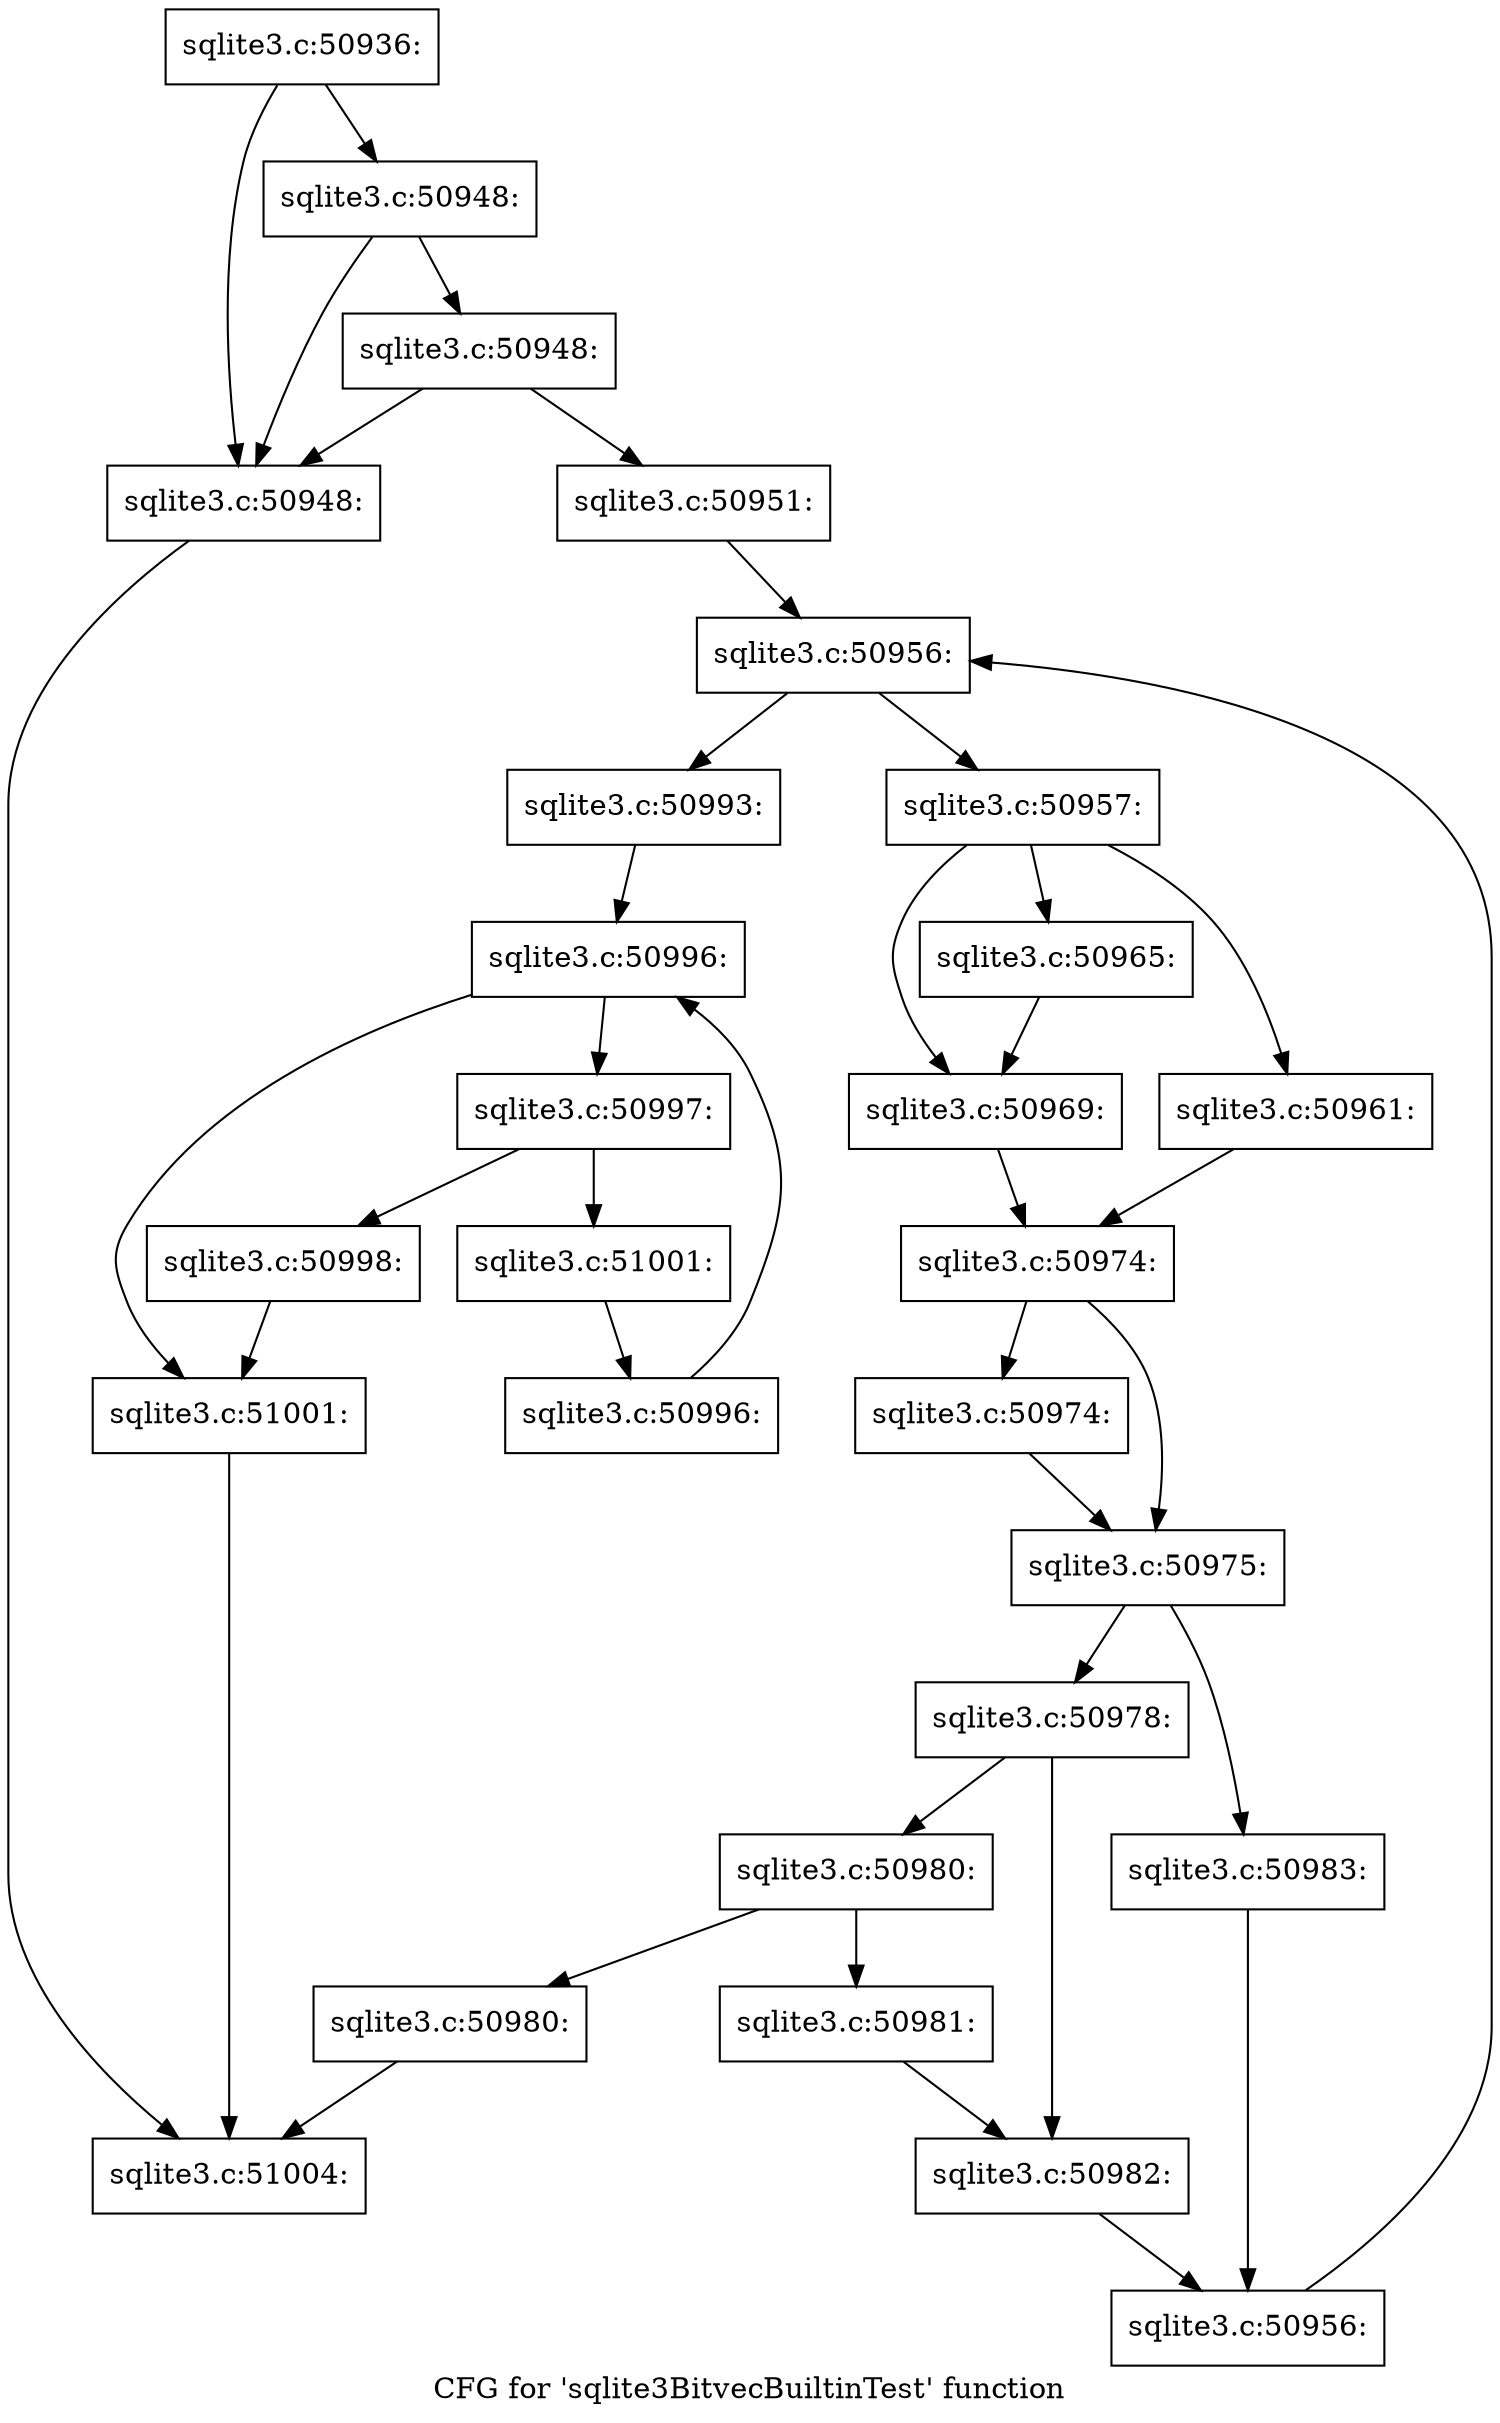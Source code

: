 digraph "CFG for 'sqlite3BitvecBuiltinTest' function" {
	label="CFG for 'sqlite3BitvecBuiltinTest' function";

	Node0x55c0fb87a760 [shape=record,label="{sqlite3.c:50936:}"];
	Node0x55c0fb87a760 -> Node0x55c0fb87d3c0;
	Node0x55c0fb87a760 -> Node0x55c0fb87d4e0;
	Node0x55c0fb87d4e0 [shape=record,label="{sqlite3.c:50948:}"];
	Node0x55c0fb87d4e0 -> Node0x55c0fb87d3c0;
	Node0x55c0fb87d4e0 -> Node0x55c0fb87d460;
	Node0x55c0fb87d460 [shape=record,label="{sqlite3.c:50948:}"];
	Node0x55c0fb87d460 -> Node0x55c0fb87d3c0;
	Node0x55c0fb87d460 -> Node0x55c0fb87d410;
	Node0x55c0fb87d3c0 [shape=record,label="{sqlite3.c:50948:}"];
	Node0x55c0fb87d3c0 -> Node0x55c0fb87e4d0;
	Node0x55c0fb87d410 [shape=record,label="{sqlite3.c:50951:}"];
	Node0x55c0fb87d410 -> Node0x55c0fb87eaf0;
	Node0x55c0fb87eaf0 [shape=record,label="{sqlite3.c:50956:}"];
	Node0x55c0fb87eaf0 -> Node0x55c0fb87f1e0;
	Node0x55c0fb87eaf0 -> Node0x55c0fb87ec50;
	Node0x55c0fb87f1e0 [shape=record,label="{sqlite3.c:50957:}"];
	Node0x55c0fb87f1e0 -> Node0x55c0fb87f400;
	Node0x55c0fb87f1e0 -> Node0x55c0fb87f510;
	Node0x55c0fb87f1e0 -> Node0x55c0fb880630;
	Node0x55c0fb87f510 [shape=record,label="{sqlite3.c:50961:}"];
	Node0x55c0fb87f510 -> Node0x55c0fb87f380;
	Node0x55c0fb880630 [shape=record,label="{sqlite3.c:50965:}"];
	Node0x55c0fb880630 -> Node0x55c0fb87f400;
	Node0x55c0fb87f400 [shape=record,label="{sqlite3.c:50969:}"];
	Node0x55c0fb87f400 -> Node0x55c0fb87f380;
	Node0x55c0fb87f380 [shape=record,label="{sqlite3.c:50974:}"];
	Node0x55c0fb87f380 -> Node0x55c0fb880c70;
	Node0x55c0fb87f380 -> Node0x55c0fb880cc0;
	Node0x55c0fb880c70 [shape=record,label="{sqlite3.c:50974:}"];
	Node0x55c0fb880c70 -> Node0x55c0fb880cc0;
	Node0x55c0fb880cc0 [shape=record,label="{sqlite3.c:50975:}"];
	Node0x55c0fb880cc0 -> Node0x55c0fb881ce0;
	Node0x55c0fb880cc0 -> Node0x55c0fb881d80;
	Node0x55c0fb881ce0 [shape=record,label="{sqlite3.c:50978:}"];
	Node0x55c0fb881ce0 -> Node0x55c0fb882a10;
	Node0x55c0fb881ce0 -> Node0x55c0fb882a60;
	Node0x55c0fb882a10 [shape=record,label="{sqlite3.c:50980:}"];
	Node0x55c0fb882a10 -> Node0x55c0fb882e70;
	Node0x55c0fb882a10 -> Node0x55c0fb882ec0;
	Node0x55c0fb882e70 [shape=record,label="{sqlite3.c:50980:}"];
	Node0x55c0fb882e70 -> Node0x55c0fb87e4d0;
	Node0x55c0fb882ec0 [shape=record,label="{sqlite3.c:50981:}"];
	Node0x55c0fb882ec0 -> Node0x55c0fb882a60;
	Node0x55c0fb882a60 [shape=record,label="{sqlite3.c:50982:}"];
	Node0x55c0fb882a60 -> Node0x55c0fb881d30;
	Node0x55c0fb881d80 [shape=record,label="{sqlite3.c:50983:}"];
	Node0x55c0fb881d80 -> Node0x55c0fb881d30;
	Node0x55c0fb881d30 [shape=record,label="{sqlite3.c:50956:}"];
	Node0x55c0fb881d30 -> Node0x55c0fb87eaf0;
	Node0x55c0fb87ec50 [shape=record,label="{sqlite3.c:50993:}"];
	Node0x55c0fb87ec50 -> Node0x55c0fb885330;
	Node0x55c0fb885330 [shape=record,label="{sqlite3.c:50996:}"];
	Node0x55c0fb885330 -> Node0x55c0fb885550;
	Node0x55c0fb885330 -> Node0x55c0fb885180;
	Node0x55c0fb885550 [shape=record,label="{sqlite3.c:50997:}"];
	Node0x55c0fb885550 -> Node0x55c0fb8859d0;
	Node0x55c0fb885550 -> Node0x55c0fb885a20;
	Node0x55c0fb8859d0 [shape=record,label="{sqlite3.c:50998:}"];
	Node0x55c0fb8859d0 -> Node0x55c0fb885180;
	Node0x55c0fb885a20 [shape=record,label="{sqlite3.c:51001:}"];
	Node0x55c0fb885a20 -> Node0x55c0fb8854c0;
	Node0x55c0fb8854c0 [shape=record,label="{sqlite3.c:50996:}"];
	Node0x55c0fb8854c0 -> Node0x55c0fb885330;
	Node0x55c0fb885180 [shape=record,label="{sqlite3.c:51001:}"];
	Node0x55c0fb885180 -> Node0x55c0fb87e4d0;
	Node0x55c0fb87e4d0 [shape=record,label="{sqlite3.c:51004:}"];
}
